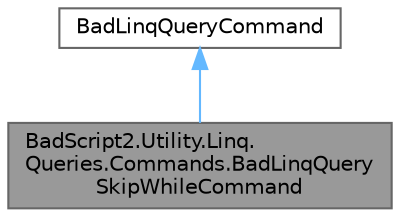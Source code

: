 digraph "BadScript2.Utility.Linq.Queries.Commands.BadLinqQuerySkipWhileCommand"
{
 // LATEX_PDF_SIZE
  bgcolor="transparent";
  edge [fontname=Helvetica,fontsize=10,labelfontname=Helvetica,labelfontsize=10];
  node [fontname=Helvetica,fontsize=10,shape=box,height=0.2,width=0.4];
  Node1 [id="Node000001",label="BadScript2.Utility.Linq.\lQueries.Commands.BadLinqQuery\lSkipWhileCommand",height=0.2,width=0.4,color="gray40", fillcolor="grey60", style="filled", fontcolor="black",tooltip=" "];
  Node2 -> Node1 [id="edge1_Node000001_Node000002",dir="back",color="steelblue1",style="solid",tooltip=" "];
  Node2 [id="Node000002",label="BadLinqQueryCommand",height=0.2,width=0.4,color="gray40", fillcolor="white", style="filled",URL="$class_bad_script2_1_1_utility_1_1_linq_1_1_queries_1_1_bad_linq_query_command.html",tooltip=" "];
}
